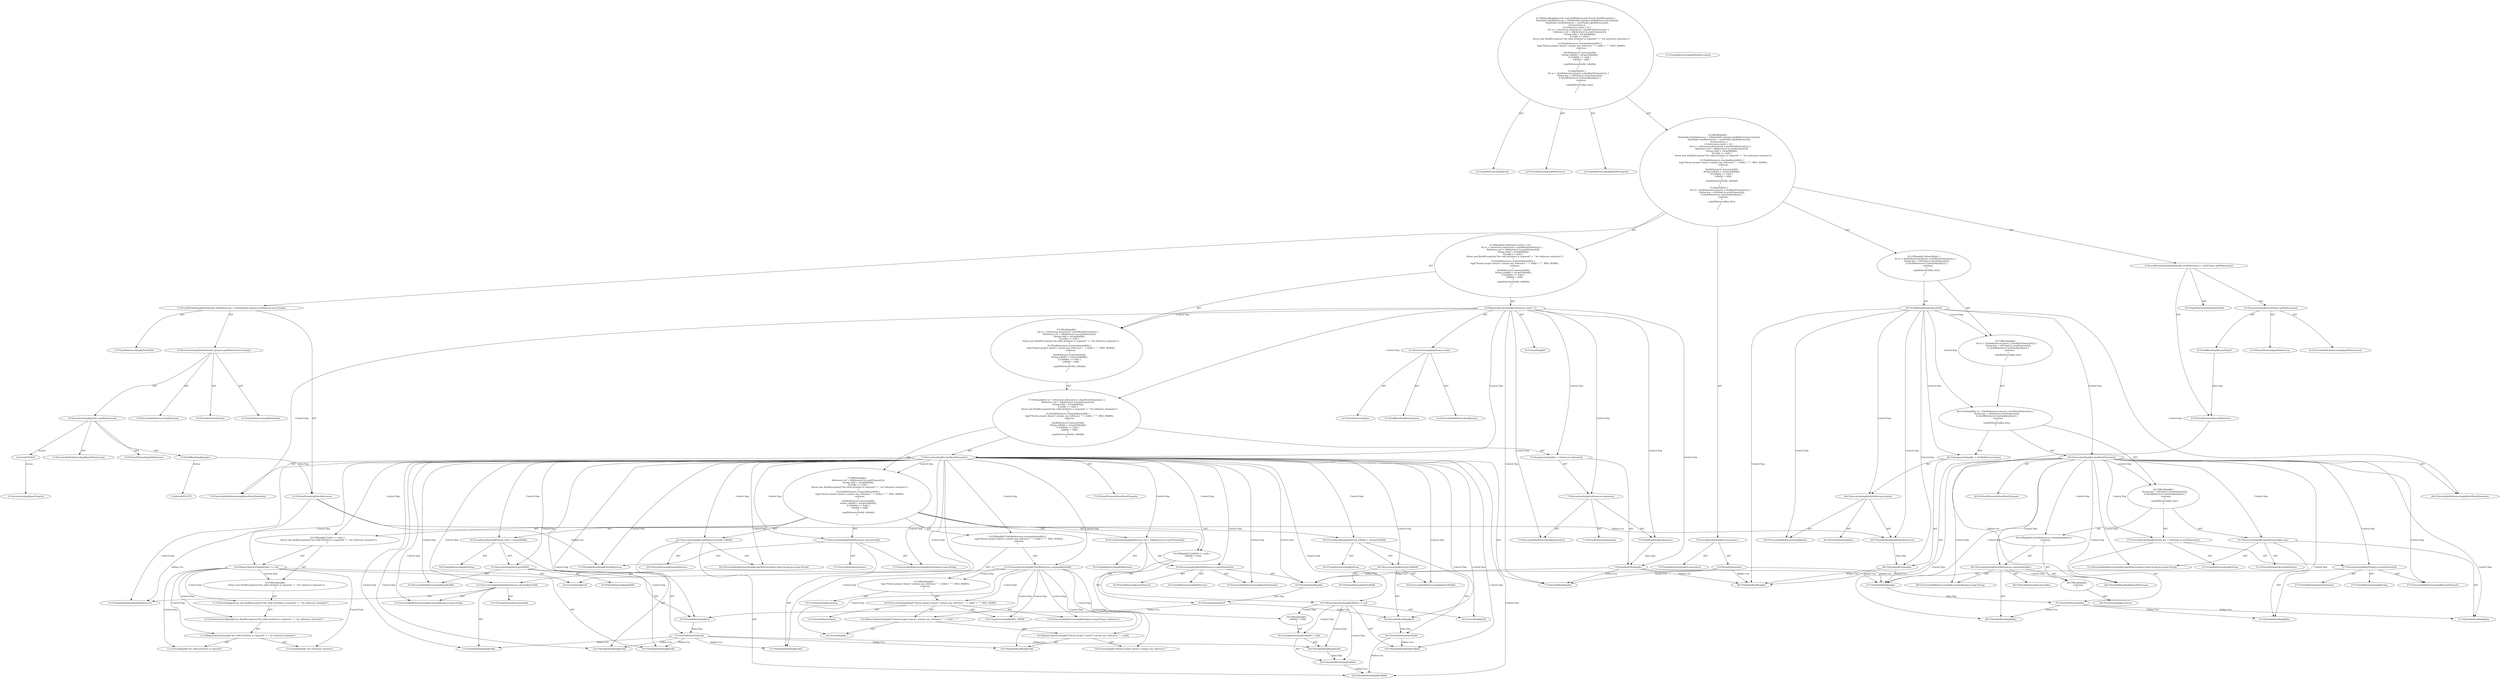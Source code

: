 digraph "addReferences#?" {
0 [label="2:CtTypeReferenceImpl@void" shape=ellipse]
1 [label="2:CtVirtualElement@addReferences" shape=ellipse]
2 [label="2:CtTypeReferenceImpl@BuildException" shape=ellipse]
3 [label="3:CtTypeReferenceImpl@Hashtable" shape=ellipse]
4 [label="3:CtExecutableReferenceImpl@clone()" shape=ellipse]
5 [label="3:CtVirtualElement@clone" shape=ellipse]
6 [label="3:CtExecutableReferenceImpl@getReferences()" shape=ellipse]
7 [label="3:CtVirtualElement@getReferences" shape=ellipse]
8 [label="3:CtFieldReadImpl@project" shape=ellipse]
9 [label="3:CtInvocationImpl@project.getReferences()" shape=ellipse]
10 [label="3:CtInvocationImpl@((Hashtable) (project.getReferences().clone()))" shape=ellipse]
11 [label="3:CtTypeReferenceImpl@Hashtable" shape=ellipse]
12 [label="3:CtVirtualElement@thisReferences" shape=ellipse]
13 [label="3:CtLocalVariableImpl@Hashtable thisReferences = ((Hashtable) (project.getReferences().clone()))" shape=ellipse]
14 [label="4:CtTypeReferenceImpl@Hashtable" shape=ellipse]
15 [label="4:CtExecutableReferenceImpl@getReferences()" shape=ellipse]
16 [label="4:CtVirtualElement@getReferences" shape=ellipse]
17 [label="4:CtFieldReadImpl@newProject" shape=ellipse]
18 [label="4:CtInvocationImpl@newProject.getReferences()" shape=ellipse]
19 [label="4:CtVirtualElement@newReferences" shape=ellipse]
20 [label="4:CtLocalVariableImpl@Hashtable newReferences = newProject.getReferences()" shape=ellipse]
21 [label="5:CtTypeReferenceImpl@Enumeration" shape=ellipse]
22 [label="5:CtVirtualElement@e" shape=ellipse]
23 [label="5:CtLocalVariableImpl@Enumeration e" shape=ellipse]
24 [label="6:CtExecutableReferenceImpl@size()" shape=ellipse]
25 [label="6:CtVirtualElement@size" shape=ellipse]
26 [label="6:CtFieldReadImpl@references" shape=ellipse]
27 [label="6:CtInvocationImpl@references.size()" shape=ellipse]
28 [label="6:CtLiteralImpl@0" shape=ellipse]
29 [label="6:CtBinaryOperatorImpl@references.size() > 0" shape=ellipse]
30 [label="7:CtVariableWriteImpl@e" shape=ellipse]
31 [label="7:CtExecutableReferenceImpl@elements()" shape=ellipse]
32 [label="7:CtVirtualElement@elements" shape=ellipse]
33 [label="7:CtFieldReadImpl@references" shape=ellipse]
34 [label="7:CtInvocationImpl@references.elements()" shape=ellipse]
35 [label="7:CtAssignmentImpl@e = references.elements()" shape=ellipse]
36 [label="7:CtExecutableReferenceImpl@hasMoreElements()" shape=ellipse]
37 [label="7:CtVirtualElement@hasMoreElements" shape=ellipse]
38 [label="7:CtVariableReadImpl@e" shape=ellipse]
39 [label="7:CtInvocationImpl@e.hasMoreElements()" shape=ellipse]
40 [label="8:CtTypeReferenceImpl@Reference" shape=ellipse]
41 [label="8:CtExecutableReferenceImpl@nextElement()" shape=ellipse]
42 [label="8:CtVirtualElement@nextElement" shape=ellipse]
43 [label="8:CtVariableReadImpl@e" shape=ellipse]
44 [label="8:CtInvocationImpl@((Reference) (e.nextElement()))" shape=ellipse]
45 [label="8:CtTypeReferenceImpl@Reference" shape=ellipse]
46 [label="8:CtVirtualElement@ref" shape=ellipse]
47 [label="8:CtLocalVariableImpl@Reference ref = ((Reference) (e.nextElement()))" shape=ellipse]
48 [label="9:CtTypeReferenceImpl@String" shape=ellipse]
49 [label="9:CtExecutableReferenceImpl@getRefId()" shape=ellipse]
50 [label="9:CtVirtualElement@getRefId" shape=ellipse]
51 [label="9:CtVariableReadImpl@ref" shape=ellipse]
52 [label="9:CtInvocationImpl@ref.getRefId()" shape=ellipse]
53 [label="9:CtVirtualElement@refid" shape=ellipse]
54 [label="9:CtLocalVariableImpl@String refid = ref.getRefId()" shape=ellipse]
55 [label="10:CtVariableReadImpl@refid" shape=ellipse]
56 [label="10:CtLiteralImpl@null" shape=ellipse]
57 [label="10:CtBinaryOperatorImpl@refid == null" shape=ellipse]
58 [label="11:CtTypeReferenceImpl@BuildException" shape=ellipse]
59 [label="11:CtLiteralImpl@\"the refid attribute is required\"" shape=ellipse]
60 [label="11:CtLiteralImpl@\" for reference elements\"" shape=ellipse]
61 [label="11:CtBinaryOperatorImpl@\"the refid attribute is required\" + \" for reference elements\"" shape=ellipse]
62 [label="11:CtConstructorCallImpl@new BuildException(\"the refid attribute is required\" + \" for reference elements\")" shape=ellipse]
63 [label="11:CtThrowImpl@throw new BuildException(\"the refid attribute is required\" + \" for reference elements\")" shape=ellipse]
64 [label="10:CtBlockImpl@\{
    throw new BuildException(\"the refid attribute is required\" + \" for reference elements\");
\}" shape=ellipse]
65 [label="10:CtIfImpl@if (refid == null) \{
    throw new BuildException(\"the refid attribute is required\" + \" for reference elements\");
\}" shape=ellipse]
66 [label="13:CtExecutableReferenceImpl@containsKey(java.lang.String)" shape=ellipse]
67 [label="13:CtVirtualElement@containsKey" shape=ellipse]
68 [label="13:CtVariableReadImpl@thisReferences" shape=ellipse]
69 [label="13:CtVariableReadImpl@refid" shape=ellipse]
70 [label="13:CtInvocationImpl@thisReferences.containsKey(refid)" shape=ellipse]
71 [label="13:CtUnaryOperatorImpl@!thisReferences.containsKey(refid)" shape=ellipse]
72 [label="14:CtExecutableReferenceImpl@log(java.lang.String,<unknown>)" shape=ellipse]
73 [label="14:CtVirtualElement@log" shape=ellipse]
74 [label="14:CtLiteralImpl@\"Parent project doesn't contain any reference '\"" shape=ellipse]
75 [label="14:CtVariableReadImpl@refid" shape=ellipse]
76 [label="14:CtBinaryOperatorImpl@(\"Parent project doesn't contain any reference '\" + refid)" shape=ellipse]
77 [label="14:CtLiteralImpl@\"'\"" shape=ellipse]
78 [label="14:CtBinaryOperatorImpl@(\"Parent project doesn't contain any reference '\" + refid) + \"'\"" shape=ellipse]
79 [label="14:CtTypeAccessImpl@MSG_WARN" shape=ellipse]
80 [label="14:CtInvocationImpl@log((\"Parent project doesn't contain any reference '\" + refid) + \"'\", MSG_WARN)" shape=ellipse]
81 [label="15:CtContinueImpl@continue" shape=ellipse]
82 [label="13:CtBlockImpl@\{
    log((\"Parent project doesn't contain any reference '\" + refid) + \"'\", MSG_WARN);
    continue;
\}" shape=ellipse]
83 [label="13:CtIfImpl@if (!thisReferences.containsKey(refid)) \{
    log((\"Parent project doesn't contain any reference '\" + refid) + \"'\", MSG_WARN);
    continue;
\}" shape=ellipse]
84 [label="17:CtExecutableReferenceImpl@remove(java.lang.String)" shape=ellipse]
85 [label="17:CtVirtualElement@remove" shape=ellipse]
86 [label="17:CtVariableReadImpl@thisReferences" shape=ellipse]
87 [label="17:CtVariableReadImpl@refid" shape=ellipse]
88 [label="17:CtInvocationImpl@thisReferences.remove(refid)" shape=ellipse]
89 [label="18:CtTypeReferenceImpl@String" shape=ellipse]
90 [label="18:CtExecutableReferenceImpl@getToRefid()" shape=ellipse]
91 [label="18:CtVirtualElement@getToRefid" shape=ellipse]
92 [label="18:CtVariableReadImpl@ref" shape=ellipse]
93 [label="18:CtInvocationImpl@ref.getToRefid()" shape=ellipse]
94 [label="18:CtVirtualElement@toRefid" shape=ellipse]
95 [label="18:CtLocalVariableImpl@String toRefid = ref.getToRefid()" shape=ellipse]
96 [label="19:CtVariableReadImpl@toRefid" shape=ellipse]
97 [label="19:CtLiteralImpl@null" shape=ellipse]
98 [label="19:CtBinaryOperatorImpl@toRefid == null" shape=ellipse]
99 [label="20:CtVariableWriteImpl@toRefid" shape=ellipse]
100 [label="20:CtVariableReadImpl@refid" shape=ellipse]
101 [label="20:CtAssignmentImpl@toRefid = refid" shape=ellipse]
102 [label="19:CtBlockImpl@\{
    toRefid = refid;
\}" shape=ellipse]
103 [label="19:CtIfImpl@if (toRefid == null) \{
    toRefid = refid;
\}" shape=ellipse]
104 [label="22:CtExecutableReferenceImpl@copyReference(java.lang.String,java.lang.String)" shape=ellipse]
105 [label="22:CtVirtualElement@copyReference" shape=ellipse]
106 [label="22:CtVariableReadImpl@refid" shape=ellipse]
107 [label="22:CtVariableReadImpl@toRefid" shape=ellipse]
108 [label="22:CtInvocationImpl@copyReference(refid, toRefid)" shape=ellipse]
109 [label="7:CtBlockImpl@\{
    Reference ref = ((Reference) (e.nextElement()));
    String refid = ref.getRefId();
    if (refid == null) \{
        throw new BuildException(\"the refid attribute is required\" + \" for reference elements\");
    \}
    if (!thisReferences.containsKey(refid)) \{
        log((\"Parent project doesn't contain any reference '\" + refid) + \"'\", MSG_WARN);
        continue;
    \}
    thisReferences.remove(refid);
    String toRefid = ref.getToRefid();
    if (toRefid == null) \{
        toRefid = refid;
    \}
    copyReference(refid, toRefid);
\}" shape=ellipse]
110 [label="7:CtForImpl@for (e = references.elements(); e.hasMoreElements();) \{
    Reference ref = ((Reference) (e.nextElement()));
    String refid = ref.getRefId();
    if (refid == null) \{
        throw new BuildException(\"the refid attribute is required\" + \" for reference elements\");
    \}
    if (!thisReferences.containsKey(refid)) \{
        log((\"Parent project doesn't contain any reference '\" + refid) + \"'\", MSG_WARN);
        continue;
    \}
    thisReferences.remove(refid);
    String toRefid = ref.getToRefid();
    if (toRefid == null) \{
        toRefid = refid;
    \}
    copyReference(refid, toRefid);
\}" shape=ellipse]
111 [label="6:CtBlockImpl@\{
    for (e = references.elements(); e.hasMoreElements();) \{
        Reference ref = ((Reference) (e.nextElement()));
        String refid = ref.getRefId();
        if (refid == null) \{
            throw new BuildException(\"the refid attribute is required\" + \" for reference elements\");
        \}
        if (!thisReferences.containsKey(refid)) \{
            log((\"Parent project doesn't contain any reference '\" + refid) + \"'\", MSG_WARN);
            continue;
        \}
        thisReferences.remove(refid);
        String toRefid = ref.getToRefid();
        if (toRefid == null) \{
            toRefid = refid;
        \}
        copyReference(refid, toRefid);
    \}
\}" shape=ellipse]
112 [label="6:CtIfImpl@if (references.size() > 0) \{
    for (e = references.elements(); e.hasMoreElements();) \{
        Reference ref = ((Reference) (e.nextElement()));
        String refid = ref.getRefId();
        if (refid == null) \{
            throw new BuildException(\"the refid attribute is required\" + \" for reference elements\");
        \}
        if (!thisReferences.containsKey(refid)) \{
            log((\"Parent project doesn't contain any reference '\" + refid) + \"'\", MSG_WARN);
            continue;
        \}
        thisReferences.remove(refid);
        String toRefid = ref.getToRefid();
        if (toRefid == null) \{
            toRefid = refid;
        \}
        copyReference(refid, toRefid);
    \}
\}" shape=ellipse]
113 [label="25:CtFieldReadImpl@inheritRefs" shape=ellipse]
114 [label="26:CtVariableWriteImpl@e" shape=ellipse]
115 [label="26:CtExecutableReferenceImpl@keys()" shape=ellipse]
116 [label="26:CtVirtualElement@keys" shape=ellipse]
117 [label="26:CtVariableReadImpl@thisReferences" shape=ellipse]
118 [label="26:CtInvocationImpl@thisReferences.keys()" shape=ellipse]
119 [label="26:CtAssignmentImpl@e = thisReferences.keys()" shape=ellipse]
120 [label="26:CtExecutableReferenceImpl@hasMoreElements()" shape=ellipse]
121 [label="26:CtVirtualElement@hasMoreElements" shape=ellipse]
122 [label="26:CtVariableReadImpl@e" shape=ellipse]
123 [label="26:CtInvocationImpl@e.hasMoreElements()" shape=ellipse]
124 [label="27:CtTypeReferenceImpl@String" shape=ellipse]
125 [label="27:CtExecutableReferenceImpl@nextElement()" shape=ellipse]
126 [label="27:CtVirtualElement@nextElement" shape=ellipse]
127 [label="27:CtVariableReadImpl@e" shape=ellipse]
128 [label="27:CtInvocationImpl@((String) (e.nextElement()))" shape=ellipse]
129 [label="27:CtTypeReferenceImpl@String" shape=ellipse]
130 [label="27:CtVirtualElement@key" shape=ellipse]
131 [label="27:CtLocalVariableImpl@String key = ((String) (e.nextElement()))" shape=ellipse]
132 [label="28:CtExecutableReferenceImpl@containsKey(java.lang.String)" shape=ellipse]
133 [label="28:CtVirtualElement@containsKey" shape=ellipse]
134 [label="28:CtVariableReadImpl@newReferences" shape=ellipse]
135 [label="28:CtVariableReadImpl@key" shape=ellipse]
136 [label="28:CtInvocationImpl@newReferences.containsKey(key)" shape=ellipse]
137 [label="29:CtContinueImpl@continue" shape=ellipse]
138 [label="28:CtBlockImpl@\{
    continue;
\}" shape=ellipse]
139 [label="28:CtIfImpl@if (newReferences.containsKey(key)) \{
    continue;
\}" shape=ellipse]
140 [label="31:CtExecutableReferenceImpl@copyReference(java.lang.String,java.lang.String)" shape=ellipse]
141 [label="31:CtVirtualElement@copyReference" shape=ellipse]
142 [label="31:CtVariableReadImpl@key" shape=ellipse]
143 [label="31:CtVariableReadImpl@key" shape=ellipse]
144 [label="31:CtInvocationImpl@copyReference(key, key)" shape=ellipse]
145 [label="26:CtBlockImpl@\{
    String key = ((String) (e.nextElement()));
    if (newReferences.containsKey(key)) \{
        continue;
    \}
    copyReference(key, key);
\}" shape=ellipse]
146 [label="26:CtForImpl@for (e = thisReferences.keys(); e.hasMoreElements();) \{
    String key = ((String) (e.nextElement()));
    if (newReferences.containsKey(key)) \{
        continue;
    \}
    copyReference(key, key);
\}" shape=ellipse]
147 [label="25:CtBlockImpl@\{
    for (e = thisReferences.keys(); e.hasMoreElements();) \{
        String key = ((String) (e.nextElement()));
        if (newReferences.containsKey(key)) \{
            continue;
        \}
        copyReference(key, key);
    \}
\}" shape=ellipse]
148 [label="25:CtIfImpl@if (inheritRefs) \{
    for (e = thisReferences.keys(); e.hasMoreElements();) \{
        String key = ((String) (e.nextElement()));
        if (newReferences.containsKey(key)) \{
            continue;
        \}
        copyReference(key, key);
    \}
\}" shape=ellipse]
149 [label="2:CtBlockImpl@\{
    Hashtable thisReferences = ((Hashtable) (project.getReferences().clone()));
    Hashtable newReferences = newProject.getReferences();
    Enumeration e;
    if (references.size() > 0) \{
        for (e = references.elements(); e.hasMoreElements();) \{
            Reference ref = ((Reference) (e.nextElement()));
            String refid = ref.getRefId();
            if (refid == null) \{
                throw new BuildException(\"the refid attribute is required\" + \" for reference elements\");
            \}
            if (!thisReferences.containsKey(refid)) \{
                log((\"Parent project doesn't contain any reference '\" + refid) + \"'\", MSG_WARN);
                continue;
            \}
            thisReferences.remove(refid);
            String toRefid = ref.getToRefid();
            if (toRefid == null) \{
                toRefid = refid;
            \}
            copyReference(refid, toRefid);
        \}
    \}
    if (inheritRefs) \{
        for (e = thisReferences.keys(); e.hasMoreElements();) \{
            String key = ((String) (e.nextElement()));
            if (newReferences.containsKey(key)) \{
                continue;
            \}
            copyReference(key, key);
        \}
    \}
\}" shape=ellipse]
150 [label="2:CtMethodImpl@private void addReferences() throws BuildException \{
    Hashtable thisReferences = ((Hashtable) (project.getReferences().clone()));
    Hashtable newReferences = newProject.getReferences();
    Enumeration e;
    if (references.size() > 0) \{
        for (e = references.elements(); e.hasMoreElements();) \{
            Reference ref = ((Reference) (e.nextElement()));
            String refid = ref.getRefId();
            if (refid == null) \{
                throw new BuildException(\"the refid attribute is required\" + \" for reference elements\");
            \}
            if (!thisReferences.containsKey(refid)) \{
                log((\"Parent project doesn't contain any reference '\" + refid) + \"'\", MSG_WARN);
                continue;
            \}
            thisReferences.remove(refid);
            String toRefid = ref.getToRefid();
            if (toRefid == null) \{
                toRefid = refid;
            \}
            copyReference(refid, toRefid);
        \}
    \}
    if (inheritRefs) \{
        for (e = thisReferences.keys(); e.hasMoreElements();) \{
            String key = ((String) (e.nextElement()));
            if (newReferences.containsKey(key)) \{
                continue;
            \}
            copyReference(key, key);
        \}
    \}
\}" shape=ellipse]
151 [label="3:Delete@DELETE" shape=ellipse]
152 [label="3:Insert@INSERT" shape=ellipse]
153 [label="3:CtInvocationImpl@getProject()" shape=ellipse]
8 -> 12 [label="Data Dep"];
8 -> 151 [label="Action"];
9 -> 7 [label="AST"];
9 -> 8 [label="AST"];
9 -> 6 [label="AST"];
9 -> 152 [label="Action"];
10 -> 5 [label="AST"];
10 -> 11 [label="AST"];
10 -> 9 [label="AST"];
10 -> 4 [label="AST"];
12 -> 68 [label="Define-Use"];
12 -> 86 [label="Define-Use"];
12 -> 117 [label="Define-Use"];
13 -> 12 [label="AST"];
13 -> 3 [label="AST"];
13 -> 10 [label="AST"];
17 -> 19 [label="Data Dep"];
18 -> 16 [label="AST"];
18 -> 17 [label="AST"];
18 -> 15 [label="AST"];
19 -> 134 [label="Define-Use"];
20 -> 19 [label="AST"];
20 -> 14 [label="AST"];
20 -> 18 [label="AST"];
22 -> 38 [label="Define-Use"];
22 -> 43 [label="Define-Use"];
22 -> 122 [label="Define-Use"];
22 -> 127 [label="Define-Use"];
23 -> 22 [label="AST"];
23 -> 21 [label="AST"];
27 -> 25 [label="AST"];
27 -> 26 [label="AST"];
27 -> 24 [label="AST"];
29 -> 27 [label="AST"];
29 -> 28 [label="AST"];
29 -> 111 [label="Control Dep"];
29 -> 110 [label="Control Dep"];
29 -> 35 [label="Control Dep"];
29 -> 30 [label="Control Dep"];
29 -> 34 [label="Control Dep"];
29 -> 31 [label="Control Dep"];
29 -> 33 [label="Control Dep"];
29 -> 39 [label="Control Dep"];
29 -> 36 [label="Control Dep"];
29 -> 38 [label="Control Dep"];
30 -> 38 [label="Define-Use"];
30 -> 43 [label="Define-Use"];
30 -> 122 [label="Define-Use"];
30 -> 127 [label="Define-Use"];
33 -> 30 [label="Data Dep"];
34 -> 32 [label="AST"];
34 -> 33 [label="AST"];
34 -> 31 [label="AST"];
35 -> 30 [label="AST"];
35 -> 34 [label="AST"];
39 -> 37 [label="AST"];
39 -> 38 [label="AST"];
39 -> 36 [label="AST"];
39 -> 109 [label="Control Dep"];
39 -> 47 [label="Control Dep"];
39 -> 44 [label="Control Dep"];
39 -> 41 [label="Control Dep"];
39 -> 43 [label="Control Dep"];
39 -> 54 [label="Control Dep"];
39 -> 52 [label="Control Dep"];
39 -> 49 [label="Control Dep"];
39 -> 51 [label="Control Dep"];
39 -> 65 [label="Control Dep"];
39 -> 57 [label="Control Dep"];
39 -> 55 [label="Control Dep"];
39 -> 56 [label="Control Dep"];
39 -> 83 [label="Control Dep"];
39 -> 71 [label="Control Dep"];
39 -> 70 [label="Control Dep"];
39 -> 66 [label="Control Dep"];
39 -> 68 [label="Control Dep"];
39 -> 69 [label="Control Dep"];
39 -> 88 [label="Control Dep"];
39 -> 84 [label="Control Dep"];
39 -> 86 [label="Control Dep"];
39 -> 87 [label="Control Dep"];
39 -> 95 [label="Control Dep"];
39 -> 93 [label="Control Dep"];
39 -> 90 [label="Control Dep"];
39 -> 92 [label="Control Dep"];
39 -> 103 [label="Control Dep"];
39 -> 98 [label="Control Dep"];
39 -> 96 [label="Control Dep"];
39 -> 97 [label="Control Dep"];
39 -> 108 [label="Control Dep"];
39 -> 104 [label="Control Dep"];
39 -> 106 [label="Control Dep"];
39 -> 107 [label="Control Dep"];
43 -> 46 [label="Data Dep"];
44 -> 42 [label="AST"];
44 -> 45 [label="AST"];
44 -> 43 [label="AST"];
44 -> 41 [label="AST"];
46 -> 51 [label="Define-Use"];
46 -> 92 [label="Define-Use"];
47 -> 46 [label="AST"];
47 -> 40 [label="AST"];
47 -> 44 [label="AST"];
51 -> 53 [label="Data Dep"];
52 -> 50 [label="AST"];
52 -> 51 [label="AST"];
52 -> 49 [label="AST"];
53 -> 55 [label="Define-Use"];
53 -> 69 [label="Define-Use"];
53 -> 75 [label="Define-Use"];
53 -> 87 [label="Define-Use"];
53 -> 100 [label="Define-Use"];
53 -> 106 [label="Define-Use"];
54 -> 53 [label="AST"];
54 -> 48 [label="AST"];
54 -> 52 [label="AST"];
57 -> 55 [label="AST"];
57 -> 56 [label="AST"];
57 -> 64 [label="Control Dep"];
57 -> 63 [label="Control Dep"];
57 -> 62 [label="Control Dep"];
57 -> 61 [label="Control Dep"];
57 -> 59 [label="Control Dep"];
57 -> 60 [label="Control Dep"];
61 -> 59 [label="AST"];
61 -> 60 [label="AST"];
62 -> 61 [label="AST"];
63 -> 62 [label="AST"];
64 -> 63 [label="AST"];
65 -> 57 [label="AST"];
65 -> 64 [label="AST"];
70 -> 67 [label="AST"];
70 -> 68 [label="AST"];
70 -> 66 [label="AST"];
70 -> 69 [label="AST"];
71 -> 70 [label="AST"];
71 -> 82 [label="Control Dep"];
71 -> 80 [label="Control Dep"];
71 -> 72 [label="Control Dep"];
71 -> 78 [label="Control Dep"];
71 -> 76 [label="Control Dep"];
71 -> 74 [label="Control Dep"];
71 -> 75 [label="Control Dep"];
71 -> 77 [label="Control Dep"];
71 -> 79 [label="Control Dep"];
76 -> 74 [label="AST"];
76 -> 75 [label="AST"];
78 -> 76 [label="AST"];
78 -> 77 [label="AST"];
80 -> 73 [label="AST"];
80 -> 72 [label="AST"];
80 -> 78 [label="AST"];
80 -> 79 [label="AST"];
82 -> 80 [label="AST"];
82 -> 81 [label="AST"];
83 -> 71 [label="AST"];
83 -> 82 [label="AST"];
88 -> 85 [label="AST"];
88 -> 86 [label="AST"];
88 -> 84 [label="AST"];
88 -> 87 [label="AST"];
92 -> 94 [label="Data Dep"];
93 -> 91 [label="AST"];
93 -> 92 [label="AST"];
93 -> 90 [label="AST"];
94 -> 96 [label="Define-Use"];
94 -> 107 [label="Define-Use"];
95 -> 94 [label="AST"];
95 -> 89 [label="AST"];
95 -> 93 [label="AST"];
98 -> 96 [label="AST"];
98 -> 97 [label="AST"];
98 -> 102 [label="Control Dep"];
98 -> 101 [label="Control Dep"];
98 -> 99 [label="Control Dep"];
98 -> 100 [label="Control Dep"];
99 -> 107 [label="Define-Use"];
100 -> 99 [label="Data Dep"];
101 -> 99 [label="AST"];
101 -> 100 [label="AST"];
102 -> 101 [label="AST"];
103 -> 98 [label="AST"];
103 -> 102 [label="AST"];
108 -> 105 [label="AST"];
108 -> 104 [label="AST"];
108 -> 106 [label="AST"];
108 -> 107 [label="AST"];
109 -> 47 [label="AST"];
109 -> 54 [label="AST"];
109 -> 65 [label="AST"];
109 -> 83 [label="AST"];
109 -> 88 [label="AST"];
109 -> 95 [label="AST"];
109 -> 103 [label="AST"];
109 -> 108 [label="AST"];
110 -> 35 [label="AST"];
110 -> 39 [label="AST"];
110 -> 109 [label="AST"];
111 -> 110 [label="AST"];
112 -> 29 [label="AST"];
112 -> 111 [label="AST"];
113 -> 147 [label="Control Dep"];
113 -> 146 [label="Control Dep"];
113 -> 119 [label="Control Dep"];
113 -> 114 [label="Control Dep"];
113 -> 118 [label="Control Dep"];
113 -> 115 [label="Control Dep"];
113 -> 117 [label="Control Dep"];
113 -> 123 [label="Control Dep"];
113 -> 120 [label="Control Dep"];
113 -> 122 [label="Control Dep"];
114 -> 122 [label="Define-Use"];
114 -> 127 [label="Define-Use"];
117 -> 114 [label="Data Dep"];
118 -> 116 [label="AST"];
118 -> 117 [label="AST"];
118 -> 115 [label="AST"];
119 -> 114 [label="AST"];
119 -> 118 [label="AST"];
123 -> 121 [label="AST"];
123 -> 122 [label="AST"];
123 -> 120 [label="AST"];
123 -> 145 [label="Control Dep"];
123 -> 131 [label="Control Dep"];
123 -> 128 [label="Control Dep"];
123 -> 125 [label="Control Dep"];
123 -> 127 [label="Control Dep"];
123 -> 139 [label="Control Dep"];
123 -> 136 [label="Control Dep"];
123 -> 132 [label="Control Dep"];
123 -> 134 [label="Control Dep"];
123 -> 135 [label="Control Dep"];
123 -> 144 [label="Control Dep"];
123 -> 140 [label="Control Dep"];
123 -> 142 [label="Control Dep"];
123 -> 143 [label="Control Dep"];
127 -> 130 [label="Data Dep"];
128 -> 126 [label="AST"];
128 -> 129 [label="AST"];
128 -> 127 [label="AST"];
128 -> 125 [label="AST"];
130 -> 135 [label="Define-Use"];
130 -> 142 [label="Define-Use"];
130 -> 143 [label="Define-Use"];
131 -> 130 [label="AST"];
131 -> 124 [label="AST"];
131 -> 128 [label="AST"];
136 -> 133 [label="AST"];
136 -> 134 [label="AST"];
136 -> 132 [label="AST"];
136 -> 135 [label="AST"];
136 -> 138 [label="Control Dep"];
138 -> 137 [label="AST"];
139 -> 136 [label="AST"];
139 -> 138 [label="AST"];
144 -> 141 [label="AST"];
144 -> 140 [label="AST"];
144 -> 142 [label="AST"];
144 -> 143 [label="AST"];
145 -> 131 [label="AST"];
145 -> 139 [label="AST"];
145 -> 144 [label="AST"];
146 -> 119 [label="AST"];
146 -> 123 [label="AST"];
146 -> 145 [label="AST"];
147 -> 146 [label="AST"];
148 -> 113 [label="AST"];
148 -> 147 [label="AST"];
149 -> 13 [label="AST"];
149 -> 20 [label="AST"];
149 -> 23 [label="AST"];
149 -> 112 [label="AST"];
149 -> 148 [label="AST"];
150 -> 1 [label="AST"];
150 -> 0 [label="AST"];
150 -> 2 [label="AST"];
150 -> 149 [label="AST"];
152 -> 153 [label="Action"];
}